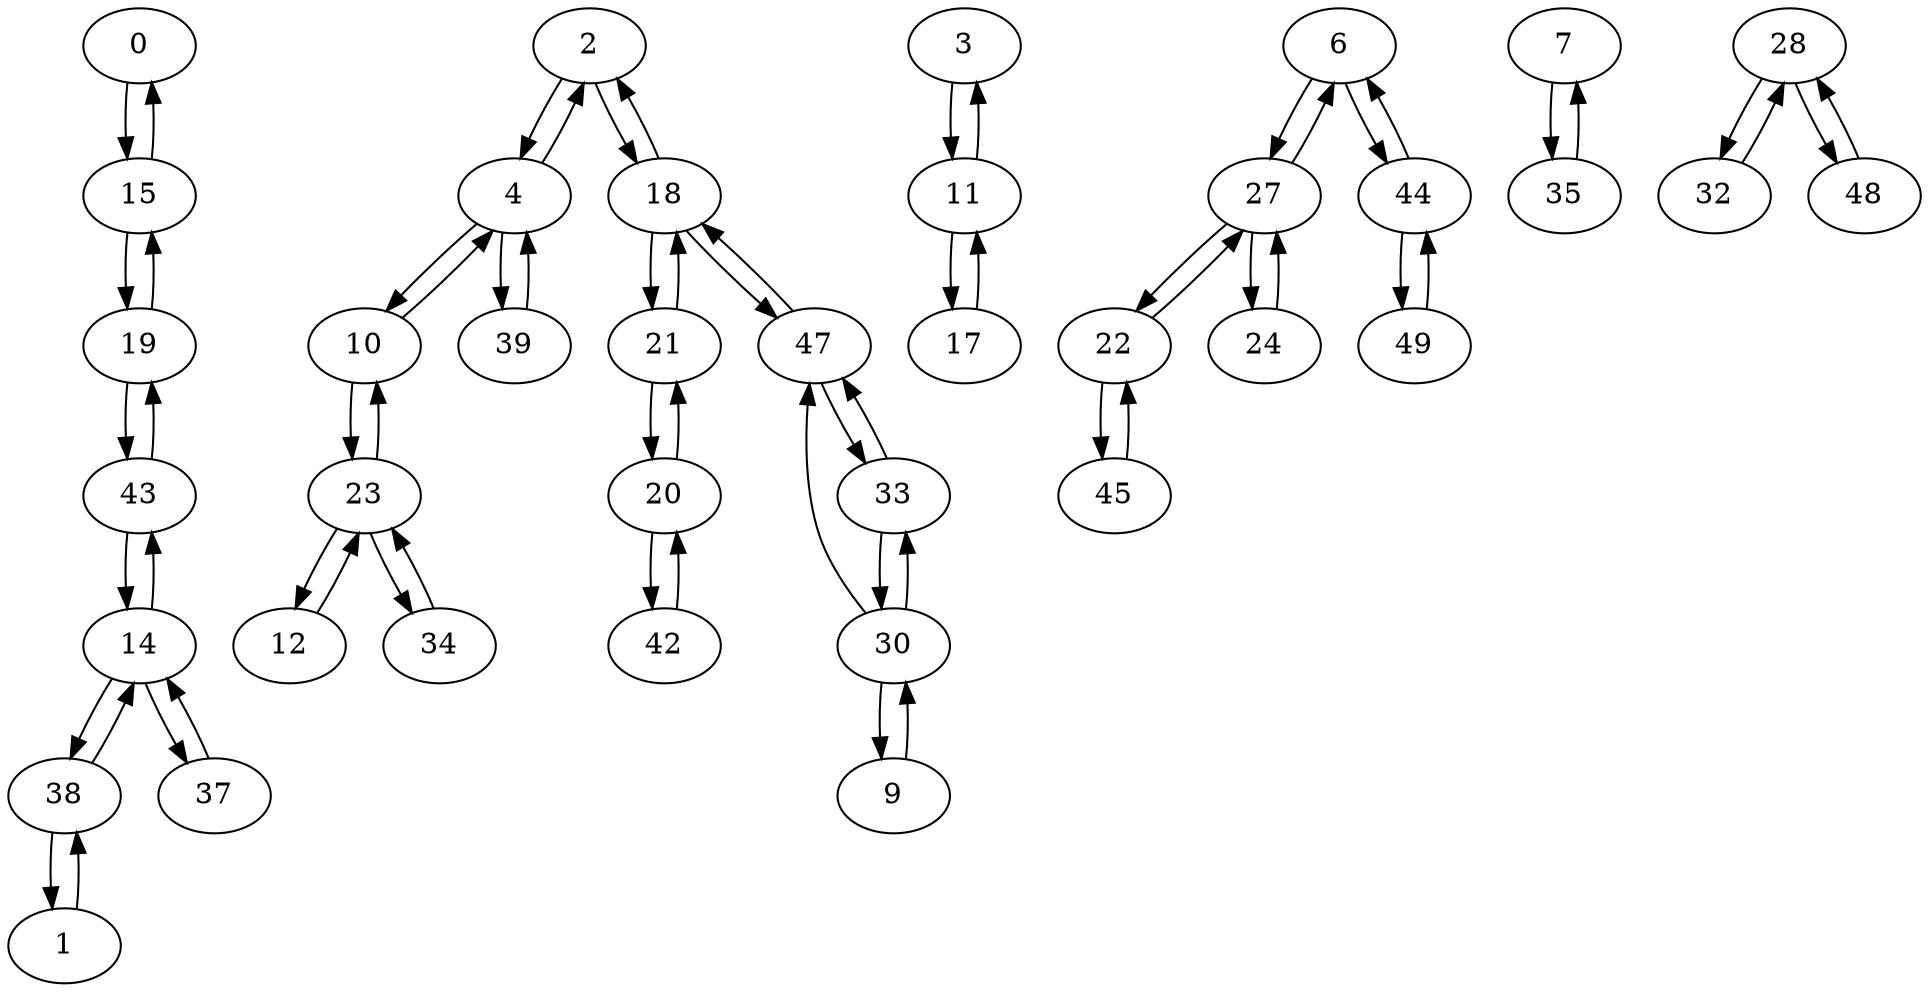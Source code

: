 digraph G {
  0 -> 15;
  1 -> 38;
  2 -> 4;
  2 -> 18;
  3 -> 11;
  4 -> 2;
  4 -> 10;
  4 -> 39;
  6 -> 27;
  6 -> 44;
  7 -> 35;
  9 -> 30;
  10 -> 4;
  10 -> 23;
  11 -> 3;
  11 -> 17;
  12 -> 23;
  14 -> 37;
  14 -> 38;
  14 -> 43;
  15 -> 0;
  15 -> 19;
  17 -> 11;
  18 -> 2;
  18 -> 21;
  18 -> 47;
  19 -> 15;
  19 -> 43;
  20 -> 21;
  20 -> 42;
  21 -> 18;
  21 -> 20;
  22 -> 27;
  22 -> 45;
  23 -> 10;
  23 -> 12;
  23 -> 34;
  24 -> 27;
  27 -> 6;
  27 -> 22;
  27 -> 24;
  28 -> 32;
  28 -> 48;
  30 -> 9;
  30 -> 33;
  30 -> 47;
  32 -> 28;
  33 -> 30;
  33 -> 47;
  34 -> 23;
  35 -> 7;
  37 -> 14;
  38 -> 1;
  38 -> 14;
  39 -> 4;
  42 -> 20;
  43 -> 14;
  43 -> 19;
  44 -> 6;
  44 -> 49;
  45 -> 22;
  47 -> 18;
  47 -> 33;
  48 -> 28;
  49 -> 44;
}